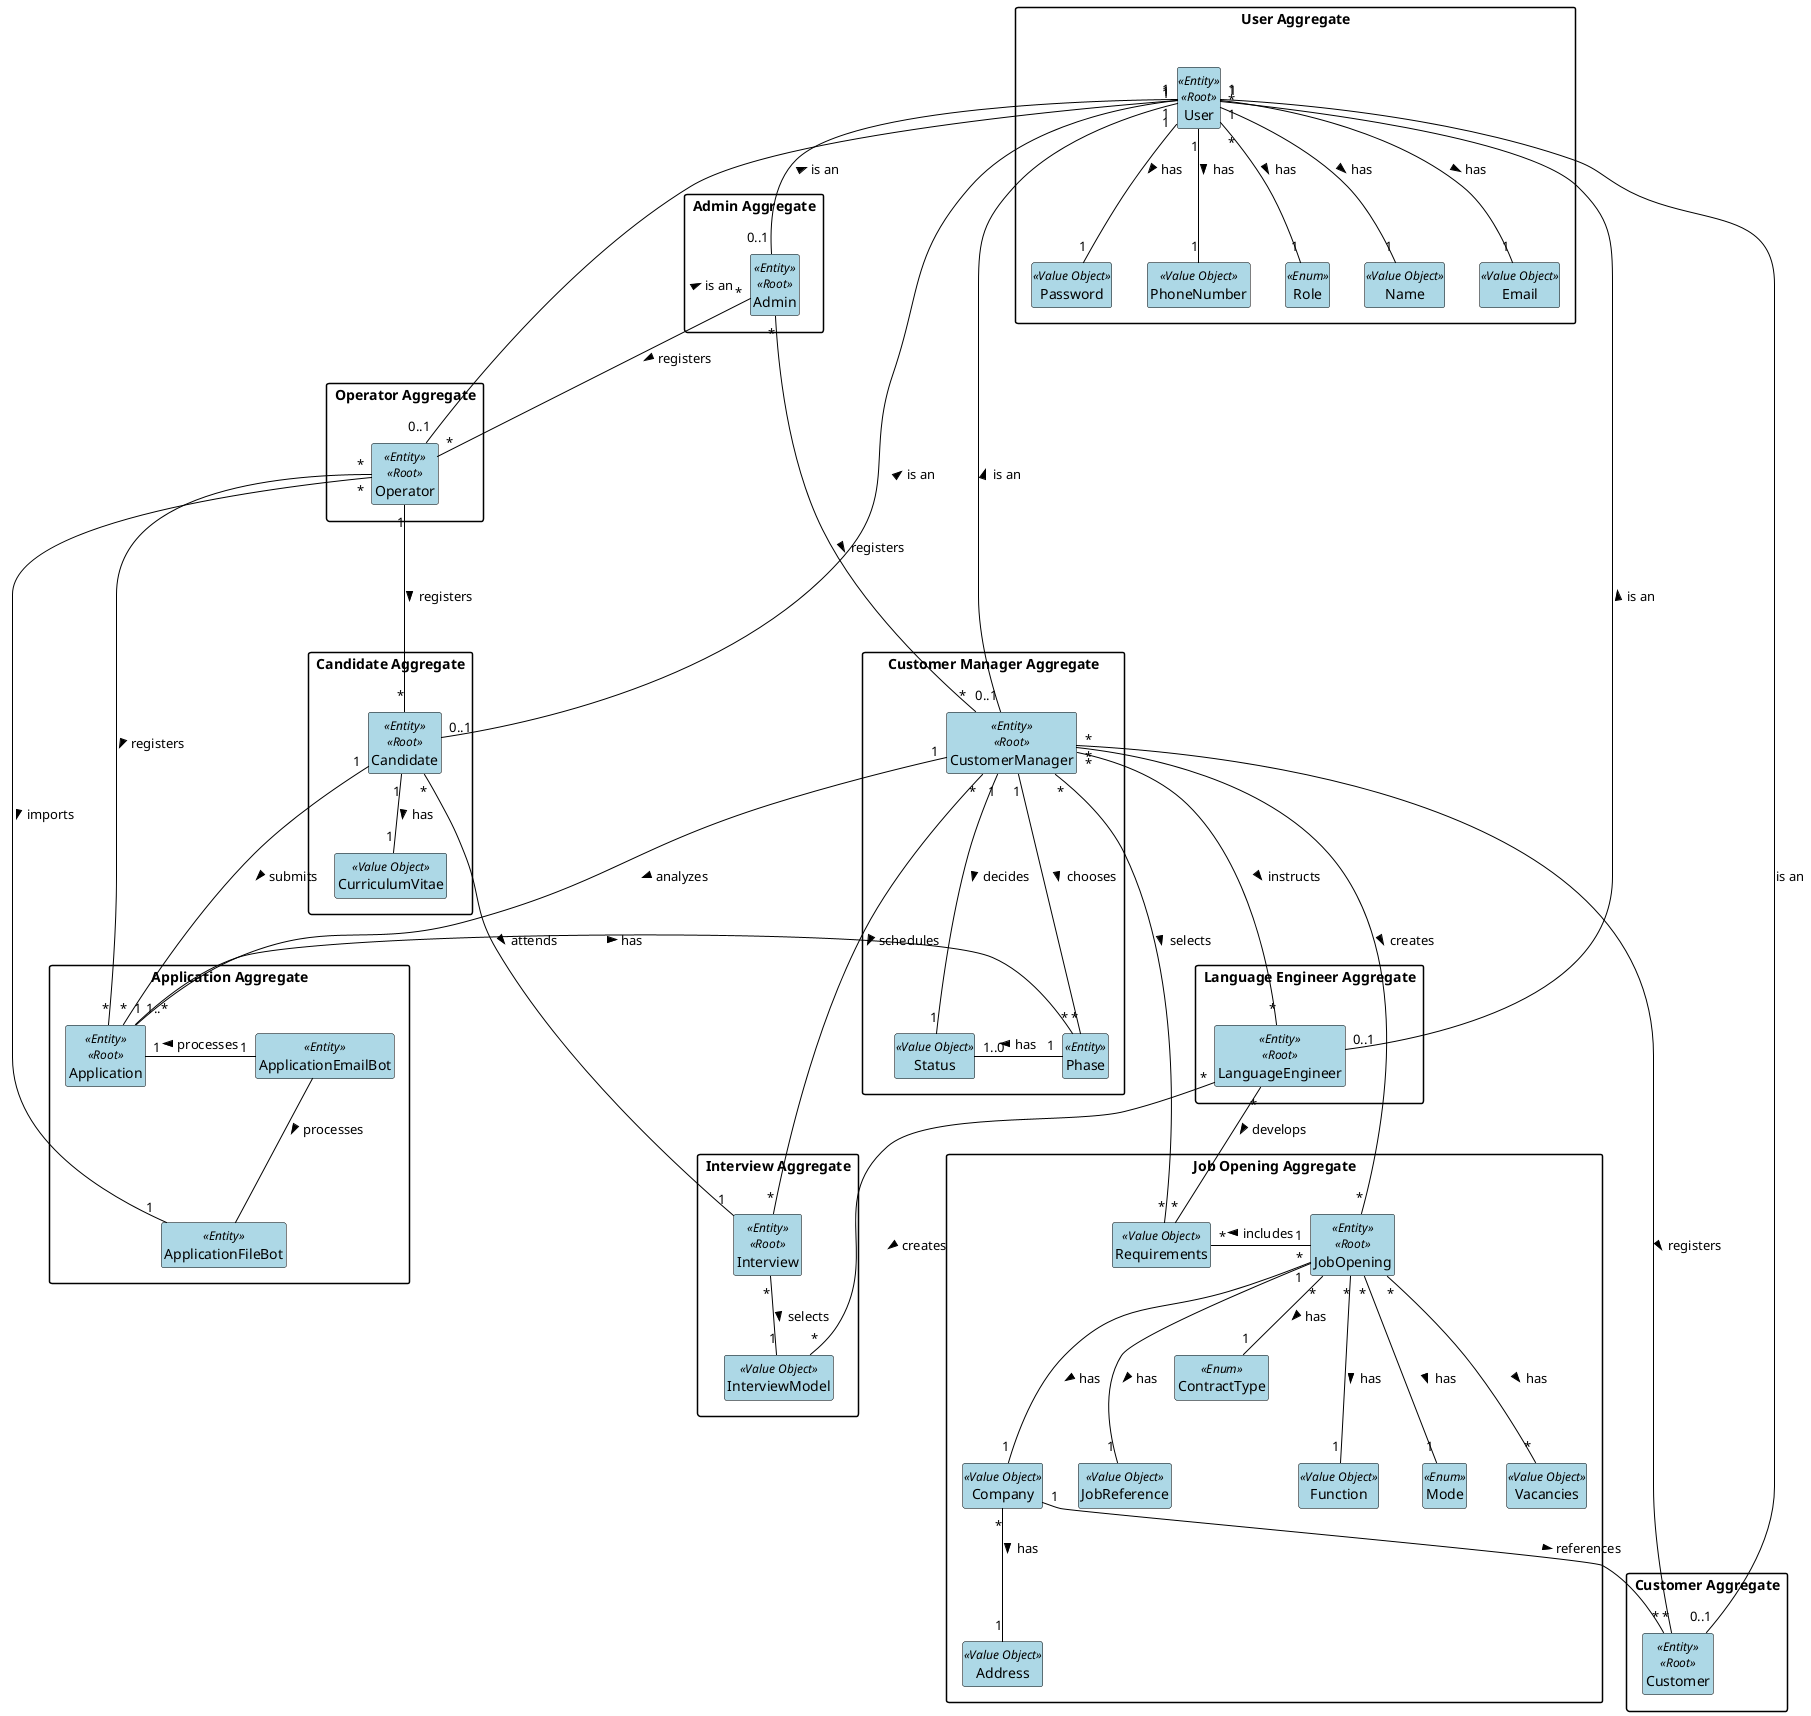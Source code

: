@startuml
hide methods
hide circle
hide attributes

'skinparam linetype ortho
'skinparam linetype polyline
skinparam packageStyle rect

skinparam class {
    BackgroundColor LightBlue
    ArrowColor Black
    BorderColor Black
    FontColor Black
    FontSize 14
}

skinparam relationship {
    ArrowColor Black
    ArrowFontColor Black
    ArrowFontSize 14
}


package "User Aggregate" {
class User <<Entity>> <<Root>>

class Role <<Enum>>
class Name <<Value Object>>
class Email <<Value Object>>
class Password <<Value Object>>
class PhoneNumber <<Value Object>>
}


package "Candidate Aggregate" {
class Candidate <<Entity>> <<Root>>

class CurriculumVitae <<Value Object>>
}


package "Application Aggregate" {
class Application <<Entity>> <<Root>>

class ApplicationFileBot <<Entity>>
class ApplicationEmailBot <<Entity>>
}


package "Job Opening Aggregate" {
class JobOpening <<Entity>> <<Root>>

class Company <<Value Object>>
class JobReference <<Value Object>>
class ContractType <<Enum>>
class Function <<Value Object>>
class Mode <<Enum>>
class Address <<Value Object>>
class Vacancies <<Value Object>>
class Requirements <<Value Object>>
}


package "Operator Aggregate" {
class Operator <<Entity>> <<Root>>
}


package "Interview Aggregate" {
class Interview <<Entity>> <<Root>>

class InterviewModel <<Value Object>>
}


package "Admin Aggregate" {
class Admin <<Entity>> <<Root>>
}


package "Customer Aggregate" {
class Customer <<Entity>> <<Root>>
}


package "Customer Manager Aggregate" {
class CustomerManager <<Entity>> <<Root>>

class Phase <<Entity>>
class Status <<Value Object>>
}


package "Language Engineer Aggregate" {
class LanguageEngineer <<Entity>> <<Root>>
}


Candidate "1" -- "1" CurriculumVitae : has >
Candidate "1" --- "*" Application : submits >
Application "1" - "1" ApplicationEmailBot  : processes <
ApplicationEmailBot -- ApplicationFileBot : processes >
Operator "*" --- "*" Application : registers >
Application "1" ------------- "*" Phase : has >
Operator "*" --- "1" ApplicationFileBot : imports >
Operator "1" --- "*" Candidate : registers >
User "*" -- "1" Role : has >
User "*" -- "1" Name : has >
User "1" -- "1" Email : has >
User "1" -- "1" PhoneNumber : has >
User "1" -- "1" Password : has >
User "1" -- "0..1" Candidate : is an <
User "1" -- "0..1" Operator : is an <
User "1" -- "0..1" Admin : is an <
User "1" -- "0..1" CustomerManager : is an <
User "1" -- "0..1" LanguageEngineer : is an <
User "1" -- "0..1" Customer : is an
Admin "*" -- "*" CustomerManager : registers >
Admin "*" -- "*" Operator : registers >
CustomerManager "1" --- "1..*" Application : analyzes >
CustomerManager "1" --- "*" Phase : chooses >
CustomerManager "1" --- "1" Status : decides >
Phase "1" - "1..0" Status : has >
CustomerManager "*" --- "*" Customer : registers >
CustomerManager "*"--- "*" LanguageEngineer : instructs >
Candidate "*" ---- "1" Interview : attends >
CustomerManager "*" -- "*" Interview : schedules >
Interview "*" -- "1" InterviewModel : selects >
LanguageEngineer "*" -- "*" InterviewModel : creates >
Company "1" -- "*" Customer : references >
LanguageEngineer "*" -- "*" Requirements : develops >
CustomerManager "*" -- "*" Requirements : selects >
CustomerManager "*" -- "*" JobOpening : creates >
JobOpening "*" --- "1" Company : has >
JobOpening "1" ---  "1" JobReference : has >
JobOpening "*" -- "1" ContractType : has >
JobOpening "*" --- "1" Function : has >
JobOpening "*" --- "1" Mode : has >
JobOpening "*" --- "*" Vacancies : has >
JobOpening "1" - "*" Requirements : includes >
Company "*" -down- "1" Address : has >


@enduml